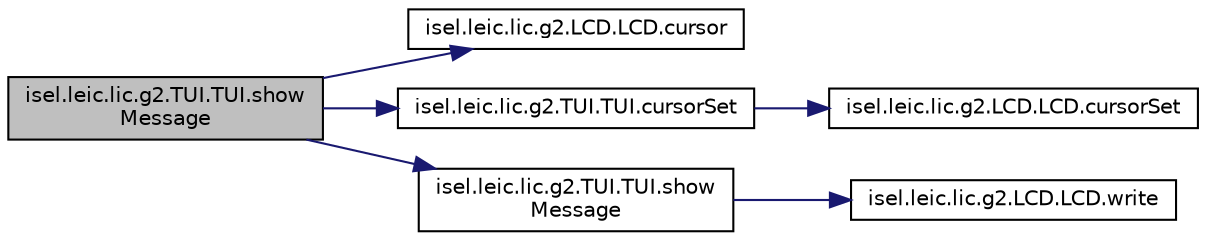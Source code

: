 digraph "isel.leic.lic.g2.TUI.TUI.showMessage"
{
 // LATEX_PDF_SIZE
  edge [fontname="Helvetica",fontsize="10",labelfontname="Helvetica",labelfontsize="10"];
  node [fontname="Helvetica",fontsize="10",shape=record];
  rankdir="LR";
  Node1 [label="isel.leic.lic.g2.TUI.TUI.show\lMessage",height=0.2,width=0.4,color="black", fillcolor="grey75", style="filled", fontcolor="black",tooltip=" "];
  Node1 -> Node2 [color="midnightblue",fontsize="10",style="solid",fontname="Helvetica"];
  Node2 [label="isel.leic.lic.g2.LCD.LCD.cursor",height=0.2,width=0.4,color="black", fillcolor="white", style="filled",URL="$classisel_1_1leic_1_1lic_1_1g2_1_1_l_c_d_1_1_l_c_d.html#a521d20a2e101fd371b42c83bba6d905a",tooltip=" "];
  Node1 -> Node3 [color="midnightblue",fontsize="10",style="solid",fontname="Helvetica"];
  Node3 [label="isel.leic.lic.g2.TUI.TUI.cursorSet",height=0.2,width=0.4,color="black", fillcolor="white", style="filled",URL="$classisel_1_1leic_1_1lic_1_1g2_1_1_t_u_i_1_1_t_u_i.html#ae88bac5296b7252af21ab4f86ae4e59d",tooltip=" "];
  Node3 -> Node4 [color="midnightblue",fontsize="10",style="solid",fontname="Helvetica"];
  Node4 [label="isel.leic.lic.g2.LCD.LCD.cursorSet",height=0.2,width=0.4,color="black", fillcolor="white", style="filled",URL="$classisel_1_1leic_1_1lic_1_1g2_1_1_l_c_d_1_1_l_c_d.html#a9290b873a306f87c0dca501ddded0110",tooltip=" "];
  Node1 -> Node5 [color="midnightblue",fontsize="10",style="solid",fontname="Helvetica"];
  Node5 [label="isel.leic.lic.g2.TUI.TUI.show\lMessage",height=0.2,width=0.4,color="black", fillcolor="white", style="filled",URL="$classisel_1_1leic_1_1lic_1_1g2_1_1_t_u_i_1_1_t_u_i.html#a99e69c894e4dab9e67b7d920aeb935ba",tooltip=" "];
  Node5 -> Node6 [color="midnightblue",fontsize="10",style="solid",fontname="Helvetica"];
  Node6 [label="isel.leic.lic.g2.LCD.LCD.write",height=0.2,width=0.4,color="black", fillcolor="white", style="filled",URL="$classisel_1_1leic_1_1lic_1_1g2_1_1_l_c_d_1_1_l_c_d.html#a570e807367a4d6c21f236fd433a1100f",tooltip=" "];
}
